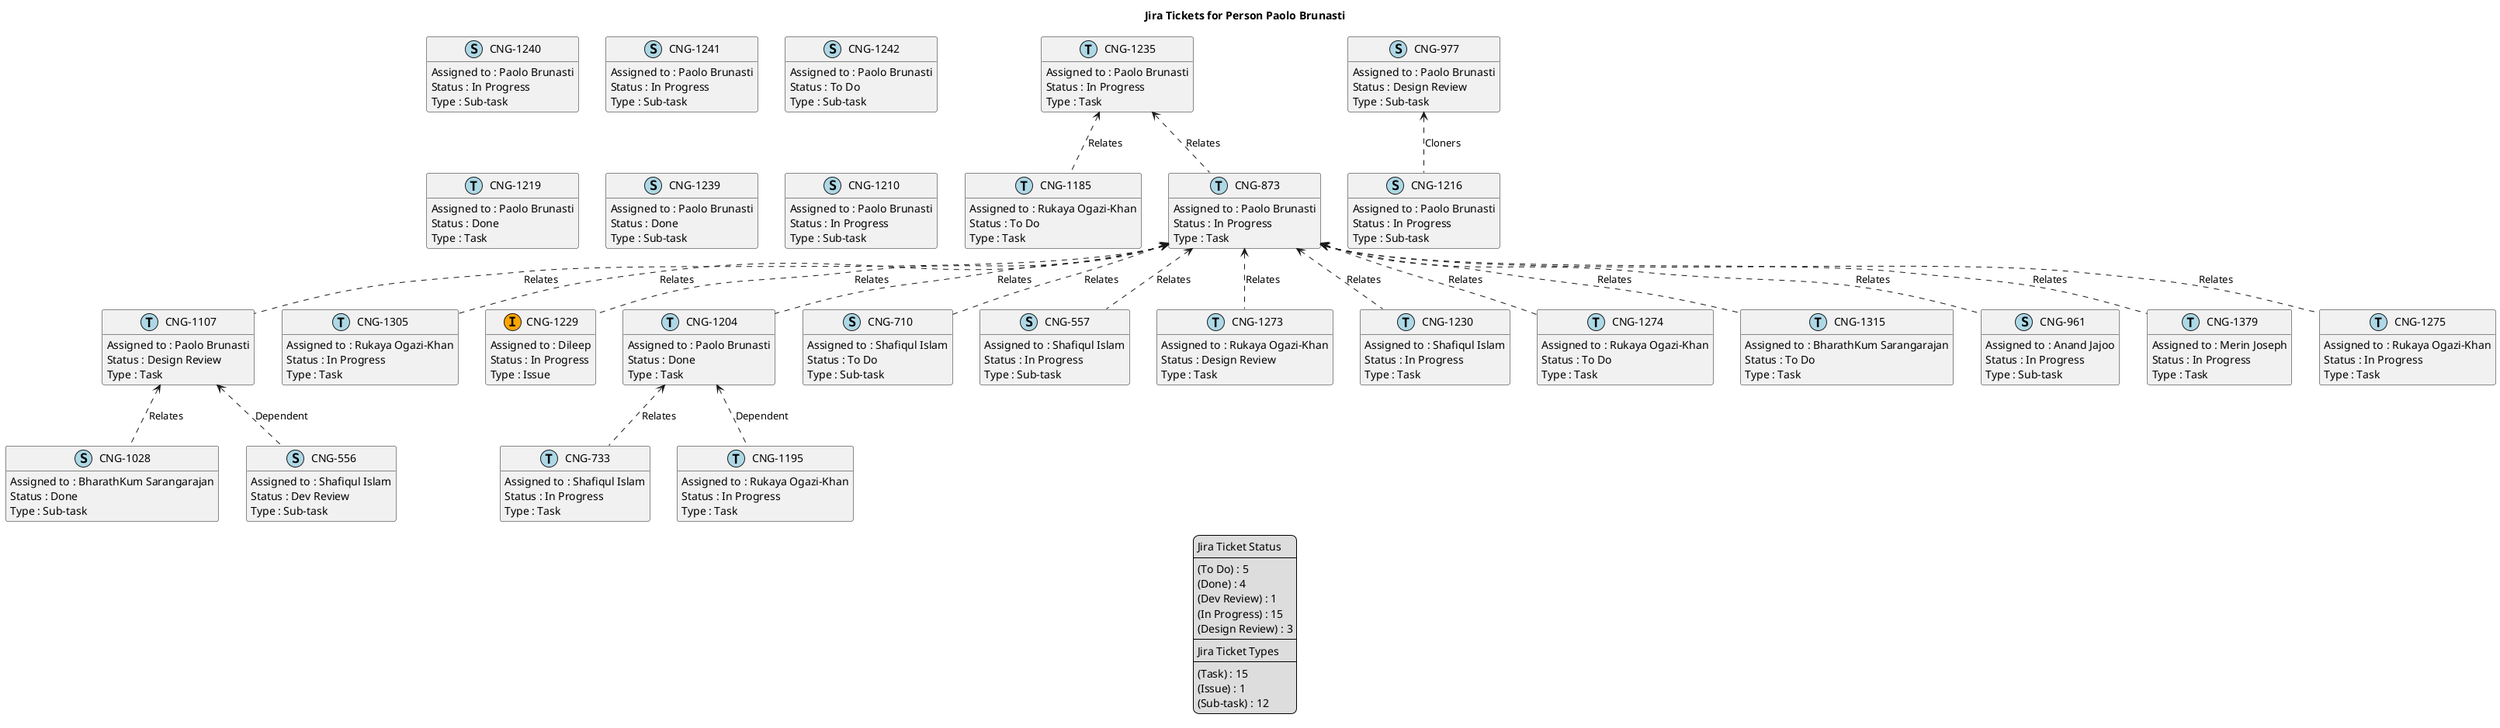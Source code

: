 @startuml
'https://plantuml.com/class-diagram

' GENERATE CLASS DIAGRAM ===========
' Generated at    : Mon Apr 22 10:33:03 CEST 2024

title Jira Tickets for Person Paolo Brunasti
hide empty members

legend
Jira Ticket Status
----
(To Do) : 5
(Done) : 4
(Dev Review) : 1
(In Progress) : 15
(Design Review) : 3
----
Jira Ticket Types
----
(Task) : 15
(Issue) : 1
(Sub-task) : 12
end legend


' Tickets =======
class "CNG-1240" << (S,lightblue) >> {
  Assigned to : Paolo Brunasti
  Status : In Progress
  Type : Sub-task
}

class "CNG-1185" << (T,lightblue) >> {
  Assigned to : Rukaya Ogazi-Khan
  Status : To Do
  Type : Task
}

class "CNG-1241" << (S,lightblue) >> {
  Assigned to : Paolo Brunasti
  Status : In Progress
  Type : Sub-task
}

class "CNG-977" << (S,lightblue) >> {
  Assigned to : Paolo Brunasti
  Status : Design Review
  Type : Sub-task
}

class "CNG-1107" << (T,lightblue) >> {
  Assigned to : Paolo Brunasti
  Status : Design Review
  Type : Task
}

class "CNG-1305" << (T,lightblue) >> {
  Assigned to : Rukaya Ogazi-Khan
  Status : In Progress
  Type : Task
}

class "CNG-1229" << (I,orange) >> {
  Assigned to : Dileep
  Status : In Progress
  Type : Issue
}

class "CNG-1204" << (T,lightblue) >> {
  Assigned to : Paolo Brunasti
  Status : Done
  Type : Task
}

class "CNG-1028" << (S,lightblue) >> {
  Assigned to : BharathKum Sarangarajan
  Status : Done
  Type : Sub-task
}

class "CNG-873" << (T,lightblue) >> {
  Assigned to : Paolo Brunasti
  Status : In Progress
  Type : Task
}

class "CNG-710" << (S,lightblue) >> {
  Assigned to : Shafiqul Islam
  Status : To Do
  Type : Sub-task
}

class "CNG-556" << (S,lightblue) >> {
  Assigned to : Shafiqul Islam
  Status : Dev Review
  Type : Sub-task
}

class "CNG-1242" << (S,lightblue) >> {
  Assigned to : Paolo Brunasti
  Status : To Do
  Type : Sub-task
}

class "CNG-733" << (T,lightblue) >> {
  Assigned to : Shafiqul Islam
  Status : In Progress
  Type : Task
}

class "CNG-557" << (S,lightblue) >> {
  Assigned to : Shafiqul Islam
  Status : In Progress
  Type : Sub-task
}

class "CNG-1273" << (T,lightblue) >> {
  Assigned to : Rukaya Ogazi-Khan
  Status : Design Review
  Type : Task
}

class "CNG-1230" << (T,lightblue) >> {
  Assigned to : Shafiqul Islam
  Status : In Progress
  Type : Task
}

class "CNG-1274" << (T,lightblue) >> {
  Assigned to : Rukaya Ogazi-Khan
  Status : To Do
  Type : Task
}

class "CNG-1195" << (T,lightblue) >> {
  Assigned to : Rukaya Ogazi-Khan
  Status : In Progress
  Type : Task
}

class "CNG-1219" << (T,lightblue) >> {
  Assigned to : Paolo Brunasti
  Status : Done
  Type : Task
}

class "CNG-1239" << (S,lightblue) >> {
  Assigned to : Paolo Brunasti
  Status : Done
  Type : Sub-task
}

class "CNG-1216" << (S,lightblue) >> {
  Assigned to : Paolo Brunasti
  Status : In Progress
  Type : Sub-task
}

class "CNG-1315" << (T,lightblue) >> {
  Assigned to : BharathKum Sarangarajan
  Status : To Do
  Type : Task
}

class "CNG-1235" << (T,lightblue) >> {
  Assigned to : Paolo Brunasti
  Status : In Progress
  Type : Task
}

class "CNG-961" << (S,lightblue) >> {
  Assigned to : Anand Jajoo
  Status : In Progress
  Type : Sub-task
}

class "CNG-1379" << (T,lightblue) >> {
  Assigned to : Merin Joseph
  Status : In Progress
  Type : Task
}

class "CNG-1275" << (T,lightblue) >> {
  Assigned to : Rukaya Ogazi-Khan
  Status : In Progress
  Type : Task
}

class "CNG-1210" << (S,lightblue) >> {
  Assigned to : Paolo Brunasti
  Status : In Progress
  Type : Sub-task
}



' Links =======
"CNG-1204" <.. "CNG-1195" : Dependent
"CNG-1204" <.. "CNG-733" : Relates
"CNG-977" <.. "CNG-1216" : Cloners
"CNG-1235" <.. "CNG-873" : Relates
"CNG-1235" <.. "CNG-1185" : Relates
"CNG-873" <.. "CNG-1107" : Relates
"CNG-873" <.. "CNG-1204" : Relates
"CNG-873" <.. "CNG-961" : Relates
"CNG-873" <.. "CNG-710" : Relates
"CNG-873" <.. "CNG-1230" : Relates
"CNG-873" <.. "CNG-557" : Relates
"CNG-873" <.. "CNG-1273" : Relates
"CNG-873" <.. "CNG-1274" : Relates
"CNG-873" <.. "CNG-1275" : Relates
"CNG-873" <.. "CNG-1305" : Relates
"CNG-873" <.. "CNG-1315" : Relates
"CNG-873" <.. "CNG-1229" : Relates
"CNG-873" <.. "CNG-1379" : Relates
"CNG-1107" <.. "CNG-556" : Dependent
"CNG-1107" <.. "CNG-1028" : Relates


@enduml
